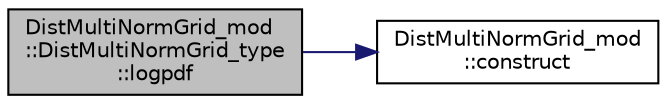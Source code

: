 digraph "DistMultiNormGrid_mod::DistMultiNormGrid_type::logpdf"
{
 // LATEX_PDF_SIZE
  edge [fontname="Helvetica",fontsize="10",labelfontname="Helvetica",labelfontsize="10"];
  node [fontname="Helvetica",fontsize="10",shape=record];
  rankdir="LR";
  Node1 [label="DistMultiNormGrid_mod\l::DistMultiNormGrid_type\l::logpdf",height=0.2,width=0.4,color="black", fillcolor="grey75", style="filled", fontcolor="black",tooltip=" "];
  Node1 -> Node2 [color="midnightblue",fontsize="10",style="solid",fontname="Helvetica"];
  Node2 [label="DistMultiNormGrid_mod\l::construct",height=0.2,width=0.4,color="black", fillcolor="white", style="filled",URL="$namespaceDistMultiNormGrid__mod.html#af7e663032d7032c2e812abb9e38e6c7b",tooltip="Set the DistMultiNormGrid properties and return an object of type DistMultiNormGrid_type containing t..."];
}
